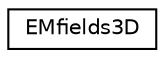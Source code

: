 digraph "Graphical Class Hierarchy"
{
 // INTERACTIVE_SVG=YES
 // LATEX_PDF_SIZE
  edge [fontname="Helvetica",fontsize="10",labelfontname="Helvetica",labelfontsize="10"];
  node [fontname="Helvetica",fontsize="10",shape=record];
  rankdir="LR";
  Node0 [label="EMfields3D",height=0.2,width=0.4,color="black", fillcolor="white", style="filled",URL="$dd/da6/class_e_mfields3_d.html",tooltip=" "];
}
